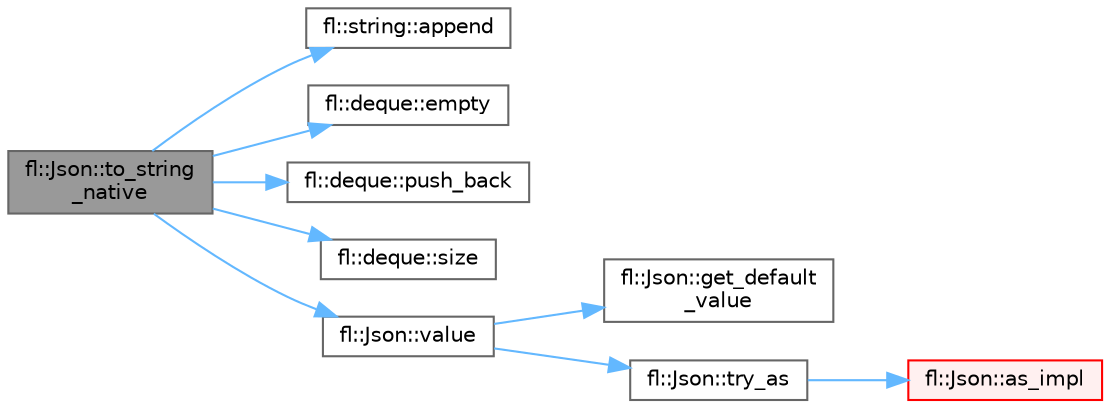 digraph "fl::Json::to_string_native"
{
 // INTERACTIVE_SVG=YES
 // LATEX_PDF_SIZE
  bgcolor="transparent";
  edge [fontname=Helvetica,fontsize=10,labelfontname=Helvetica,labelfontsize=10];
  node [fontname=Helvetica,fontsize=10,shape=box,height=0.2,width=0.4];
  rankdir="LR";
  Node1 [id="Node000001",label="fl::Json::to_string\l_native",height=0.2,width=0.4,color="gray40", fillcolor="grey60", style="filled", fontcolor="black",tooltip=" "];
  Node1 -> Node2 [id="edge1_Node000001_Node000002",color="steelblue1",style="solid",tooltip=" "];
  Node2 [id="Node000002",label="fl::string::append",height=0.2,width=0.4,color="grey40", fillcolor="white", style="filled",URL="$d2/db2/classfl_1_1string_a78222786068d86a8463f4e408dc393eb.html#a78222786068d86a8463f4e408dc393eb",tooltip=" "];
  Node1 -> Node3 [id="edge2_Node000001_Node000003",color="steelblue1",style="solid",tooltip=" "];
  Node3 [id="Node000003",label="fl::deque::empty",height=0.2,width=0.4,color="grey40", fillcolor="white", style="filled",URL="$dc/dfe/classfl_1_1deque_a74ed0ef53904398b9fc5957a50c078b8.html#a74ed0ef53904398b9fc5957a50c078b8",tooltip=" "];
  Node1 -> Node4 [id="edge3_Node000001_Node000004",color="steelblue1",style="solid",tooltip=" "];
  Node4 [id="Node000004",label="fl::deque::push_back",height=0.2,width=0.4,color="grey40", fillcolor="white", style="filled",URL="$dc/dfe/classfl_1_1deque_af6888e269ca81300d29474678619aa1a.html#af6888e269ca81300d29474678619aa1a",tooltip=" "];
  Node1 -> Node5 [id="edge4_Node000001_Node000005",color="steelblue1",style="solid",tooltip=" "];
  Node5 [id="Node000005",label="fl::deque::size",height=0.2,width=0.4,color="grey40", fillcolor="white", style="filled",URL="$dc/dfe/classfl_1_1deque_a5265ab618714d88d7d26e55c5d0e83cb.html#a5265ab618714d88d7d26e55c5d0e83cb",tooltip=" "];
  Node1 -> Node6 [id="edge5_Node000001_Node000006",color="steelblue1",style="solid",tooltip=" "];
  Node6 [id="Node000006",label="fl::Json::value",height=0.2,width=0.4,color="grey40", fillcolor="white", style="filled",URL="$d4/d13/classfl_1_1_json_a02bb804b148b14b0db029ef866520b9a.html#a02bb804b148b14b0db029ef866520b9a",tooltip=" "];
  Node6 -> Node7 [id="edge6_Node000006_Node000007",color="steelblue1",style="solid",tooltip=" "];
  Node7 [id="Node000007",label="fl::Json::get_default\l_value",height=0.2,width=0.4,color="grey40", fillcolor="white", style="filled",URL="$d4/d13/classfl_1_1_json_a100b10ff3e18350c7c459691b7c4f3ce.html#a100b10ff3e18350c7c459691b7c4f3ce",tooltip=" "];
  Node6 -> Node8 [id="edge7_Node000006_Node000008",color="steelblue1",style="solid",tooltip=" "];
  Node8 [id="Node000008",label="fl::Json::try_as",height=0.2,width=0.4,color="grey40", fillcolor="white", style="filled",URL="$d4/d13/classfl_1_1_json_aa007b51e1a6a22f935b03fe7940165c0.html#aa007b51e1a6a22f935b03fe7940165c0",tooltip=" "];
  Node8 -> Node9 [id="edge8_Node000008_Node000009",color="steelblue1",style="solid",tooltip=" "];
  Node9 [id="Node000009",label="fl::Json::as_impl",height=0.2,width=0.4,color="red", fillcolor="#FFF0F0", style="filled",URL="$d4/d13/classfl_1_1_json_a09deb4f31bf8a6e38e88363ee7b78ae8.html#a09deb4f31bf8a6e38e88363ee7b78ae8",tooltip=" "];
}
